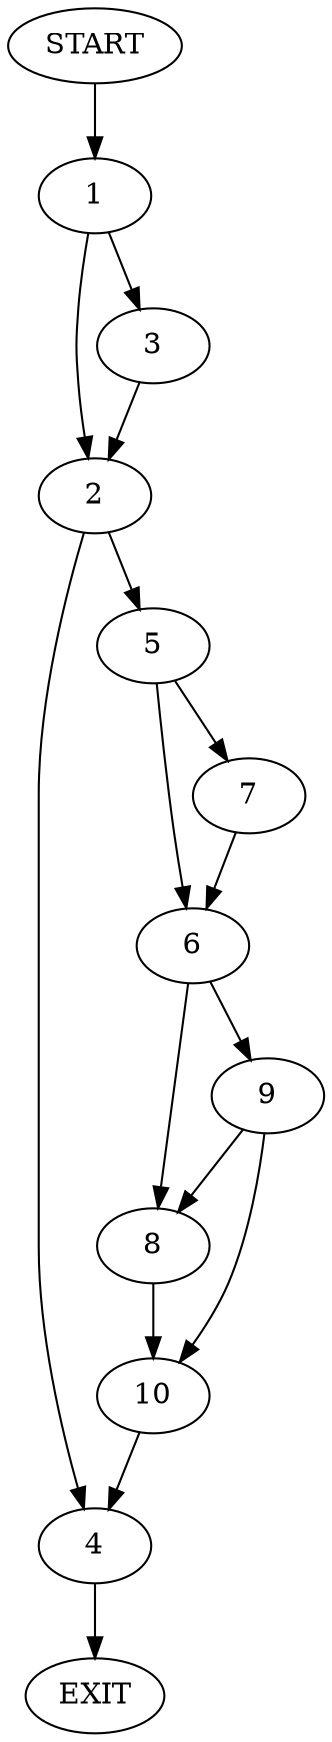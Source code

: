 digraph {
0 [label="START"]
11 [label="EXIT"]
0 -> 1
1 -> 2
1 -> 3
2 -> 4
2 -> 5
3 -> 2
4 -> 11
5 -> 6
5 -> 7
7 -> 6
6 -> 8
6 -> 9
9 -> 8
9 -> 10
8 -> 10
10 -> 4
}
